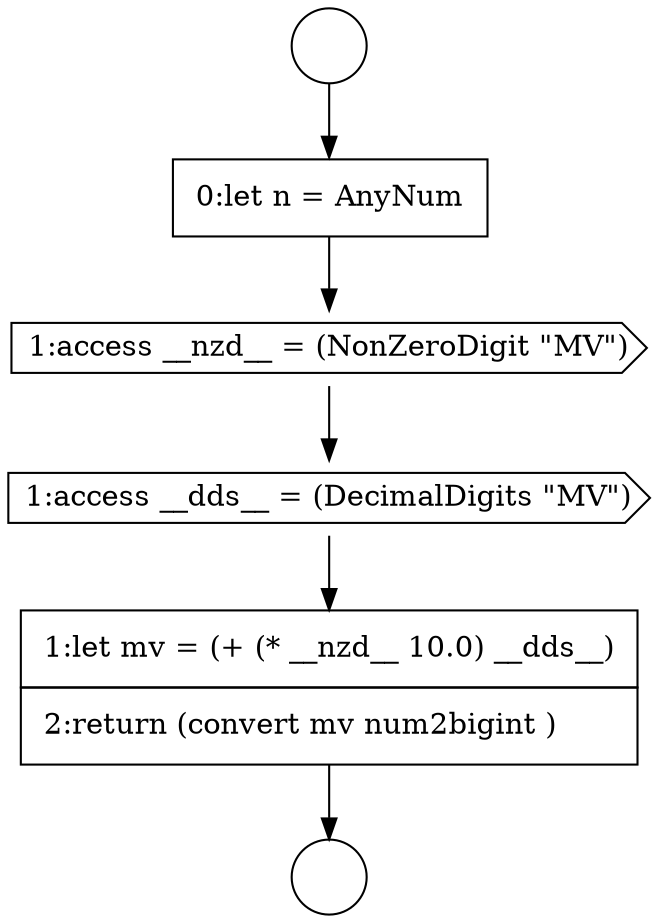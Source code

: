 digraph {
  node0 [shape=circle label=" " color="black" fillcolor="white" style=filled]
  node5 [shape=none, margin=0, label=<<font color="black">
    <table border="0" cellborder="1" cellspacing="0" cellpadding="10">
      <tr><td align="left">1:let mv = (+ (* __nzd__ 10.0) __dds__)</td></tr>
      <tr><td align="left">2:return (convert mv num2bigint )</td></tr>
    </table>
  </font>> color="black" fillcolor="white" style=filled]
  node1 [shape=circle label=" " color="black" fillcolor="white" style=filled]
  node2 [shape=none, margin=0, label=<<font color="black">
    <table border="0" cellborder="1" cellspacing="0" cellpadding="10">
      <tr><td align="left">0:let n = AnyNum</td></tr>
    </table>
  </font>> color="black" fillcolor="white" style=filled]
  node3 [shape=cds, label=<<font color="black">1:access __nzd__ = (NonZeroDigit &quot;MV&quot;)</font>> color="black" fillcolor="white" style=filled]
  node4 [shape=cds, label=<<font color="black">1:access __dds__ = (DecimalDigits &quot;MV&quot;)</font>> color="black" fillcolor="white" style=filled]
  node3 -> node4 [ color="black"]
  node2 -> node3 [ color="black"]
  node0 -> node2 [ color="black"]
  node4 -> node5 [ color="black"]
  node5 -> node1 [ color="black"]
}
